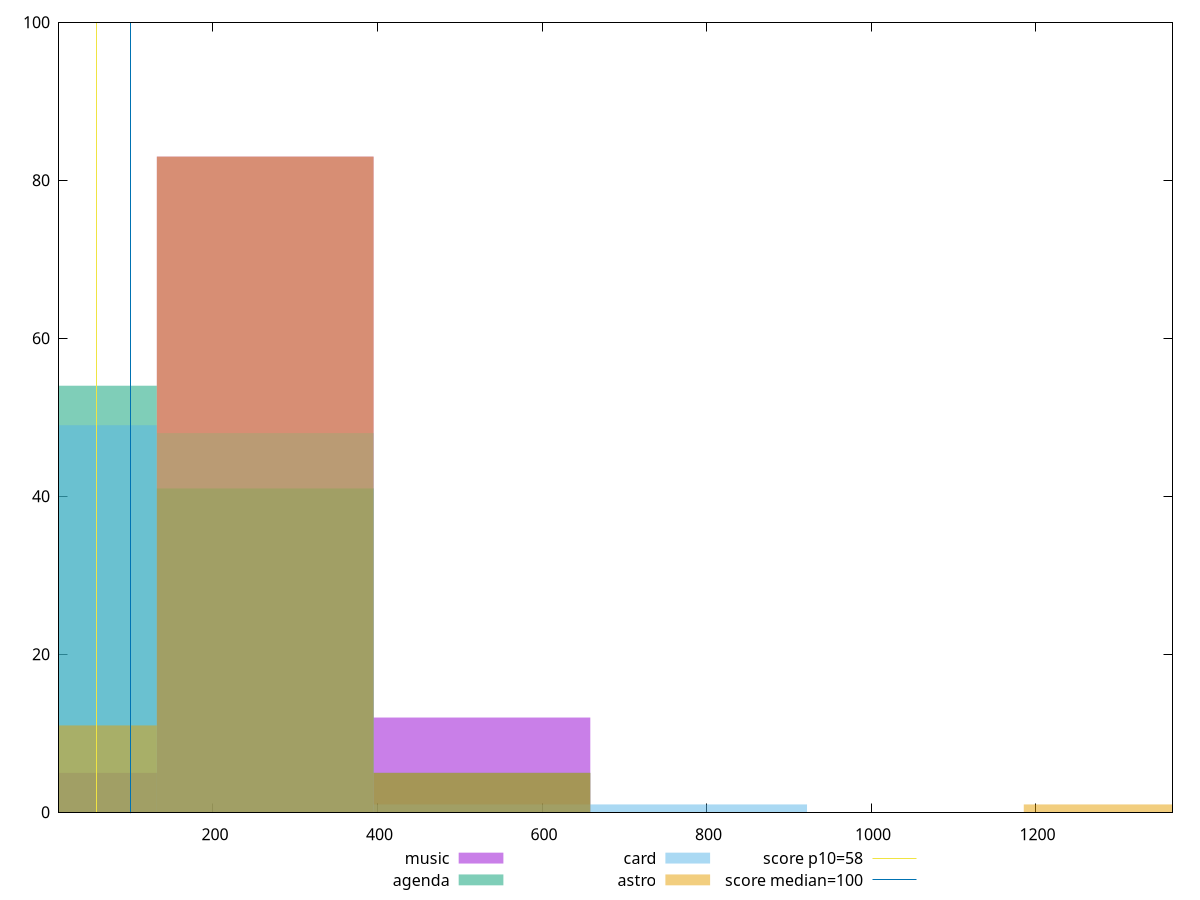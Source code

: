reset

$music <<EOF
263.467441125985 83
526.93488225197 12
0 5
EOF

$agenda <<EOF
526.93488225197 5
0 54
263.467441125985 41
EOF

$card <<EOF
263.467441125985 48
0 49
790.4023233779549 1
526.93488225197 1
EOF

$astro <<EOF
0 11
263.467441125985 83
526.93488225197 5
1317.337205629925 1
EOF

set key outside below
set boxwidth 263.467441125985
set xrange [12.8:1366.3999999999994]
set yrange [0:100]
set trange [0:100]
set style fill transparent solid 0.5 noborder

set parametric
set terminal svg size 640, 520 enhanced background rgb 'white'
set output "reports/report_00027_2021-02-24T12-40-31.850Z/estimated-input-latency/comparison/histogram/all_raw.svg"

plot $music title "music" with boxes, \
     $agenda title "agenda" with boxes, \
     $card title "card" with boxes, \
     $astro title "astro" with boxes, \
     58,t title "score p10=58", \
     100,t title "score median=100"

reset
